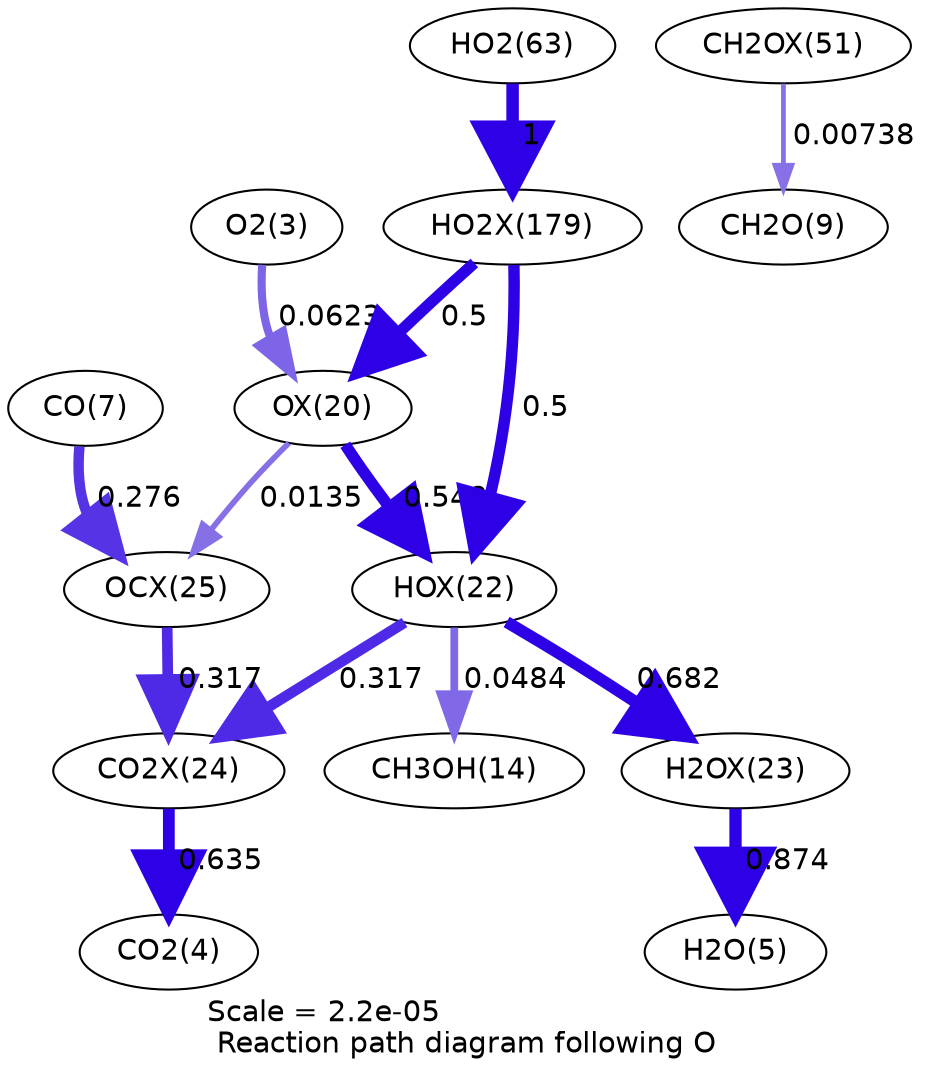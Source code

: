 digraph reaction_paths {
center=1;
s5 -> s35[fontname="Helvetica", penwidth=3.9, arrowsize=1.95, color="0.7, 0.562, 0.9"
, label=" 0.0623"];
s35 -> s37[fontname="Helvetica", penwidth=5.55, arrowsize=2.77, color="0.7, 1.05, 0.9"
, label=" 0.548"];
s35 -> s40[fontname="Helvetica", penwidth=2.75, arrowsize=1.37, color="0.7, 0.513, 0.9"
, label=" 0.0135"];
s56 -> s35[fontname="Helvetica", penwidth=5.48, arrowsize=2.74, color="0.7, 1, 0.9"
, label=" 0.5"];
s37 -> s16[fontname="Helvetica", penwidth=3.71, arrowsize=1.86, color="0.7, 0.548, 0.9"
, label=" 0.0484"];
s37 -> s38[fontname="Helvetica", penwidth=5.71, arrowsize=2.86, color="0.7, 1.18, 0.9"
, label=" 0.682"];
s37 -> s39[fontname="Helvetica", penwidth=5.13, arrowsize=2.57, color="0.7, 0.817, 0.9"
, label=" 0.317"];
s56 -> s37[fontname="Helvetica", penwidth=5.48, arrowsize=2.74, color="0.7, 1, 0.9"
, label=" 0.5"];
s38 -> s7[fontname="Helvetica", penwidth=5.9, arrowsize=2.95, color="0.7, 1.37, 0.9"
, label=" 0.874"];
s9 -> s40[fontname="Helvetica", penwidth=5.03, arrowsize=2.51, color="0.7, 0.776, 0.9"
, label=" 0.276"];
s40 -> s39[fontname="Helvetica", penwidth=5.13, arrowsize=2.57, color="0.7, 0.817, 0.9"
, label=" 0.317"];
s39 -> s6[fontname="Helvetica", penwidth=5.66, arrowsize=2.83, color="0.7, 1.13, 0.9"
, label=" 0.635"];
s49 -> s11[fontname="Helvetica", penwidth=2.29, arrowsize=1.15, color="0.7, 0.507, 0.9"
, label=" 0.00738"];
s23 -> s56[fontname="Helvetica", penwidth=6, arrowsize=3, color="0.7, 1.5, 0.9"
, label=" 1"];
s5 [ fontname="Helvetica", label="O2(3)"];
s6 [ fontname="Helvetica", label="CO2(4)"];
s7 [ fontname="Helvetica", label="H2O(5)"];
s9 [ fontname="Helvetica", label="CO(7)"];
s11 [ fontname="Helvetica", label="CH2O(9)"];
s16 [ fontname="Helvetica", label="CH3OH(14)"];
s23 [ fontname="Helvetica", label="HO2(63)"];
s35 [ fontname="Helvetica", label="OX(20)"];
s37 [ fontname="Helvetica", label="HOX(22)"];
s38 [ fontname="Helvetica", label="H2OX(23)"];
s39 [ fontname="Helvetica", label="CO2X(24)"];
s40 [ fontname="Helvetica", label="OCX(25)"];
s49 [ fontname="Helvetica", label="CH2OX(51)"];
s56 [ fontname="Helvetica", label="HO2X(179)"];
 label = "Scale = 2.2e-05\l Reaction path diagram following O";
 fontname = "Helvetica";
}
